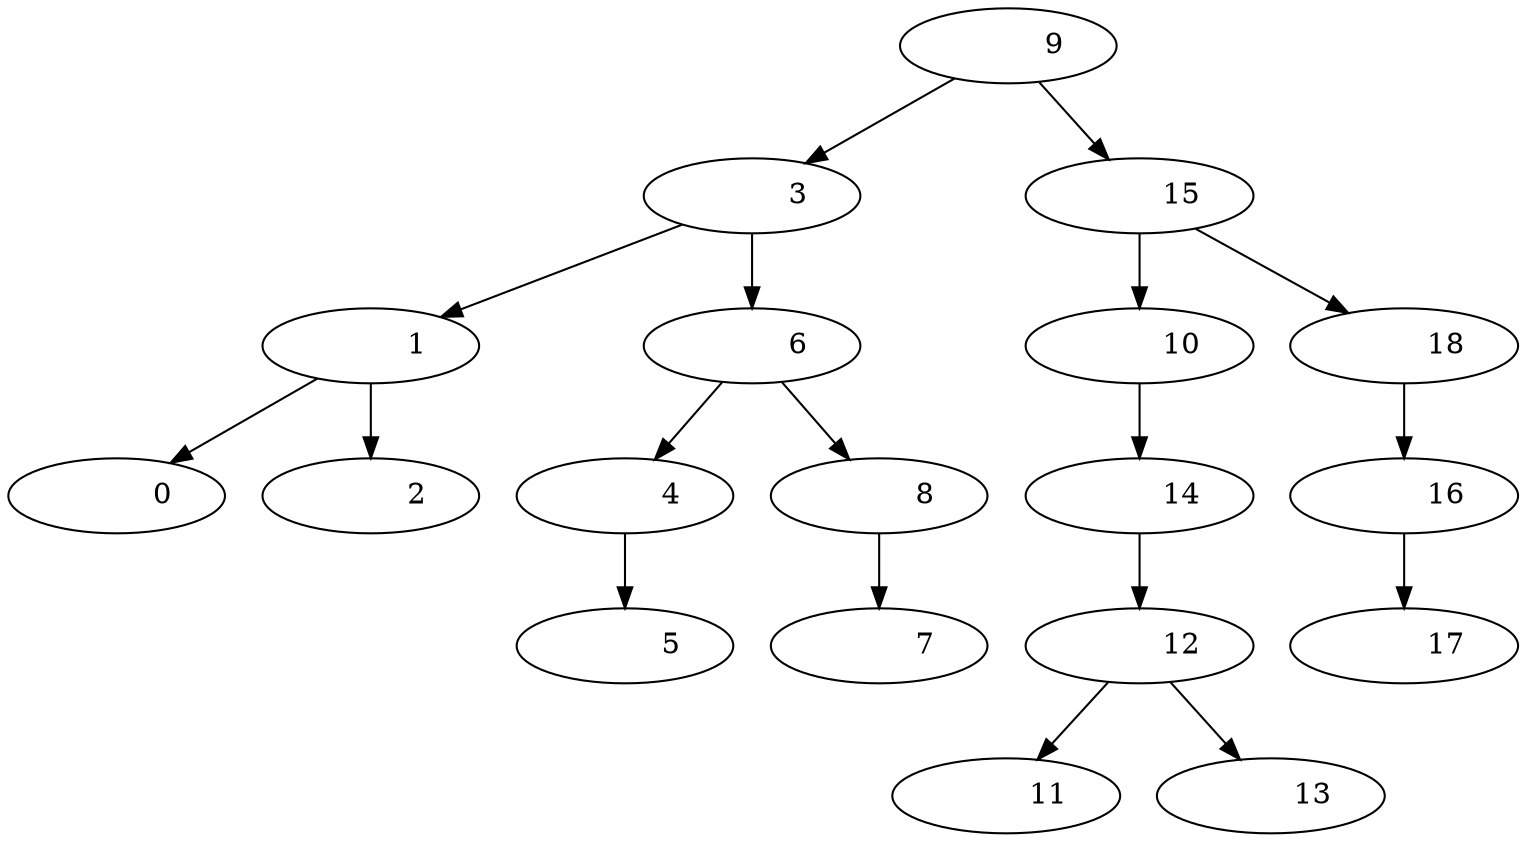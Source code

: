  digraph G {
 "Nodo7740e66e-ead9-4376-6723-fd607ff3abff"[label = "           9 "]
 "Nodo7740e66e-ead9-4376-6723-fd607ff3abff"->"Nodofd0c4789-3f22-4e57-5306-2fd9f6cb723e"
 "Nodo7740e66e-ead9-4376-6723-fd607ff3abff"->"Nodoe58ea009-3a1d-4f9f-7a1c-8eb2ff778625"
 "Nodofd0c4789-3f22-4e57-5306-2fd9f6cb723e"[label = "           3 "]
 "Nodofd0c4789-3f22-4e57-5306-2fd9f6cb723e"->"Nodof91fd289-3db0-437c-5dd5-a0d55ff76025"
 "Nodofd0c4789-3f22-4e57-5306-2fd9f6cb723e"->"Nododb103fd2-baf0-4cd9-4953-a7067df78973"
 "Nodof91fd289-3db0-437c-5dd5-a0d55ff76025"[label = "           1 "]
 "Nodof91fd289-3db0-437c-5dd5-a0d55ff76025"->"Nodo357b7e37-af2c-491e-6a98-4938fedf7041"
 "Nodof91fd289-3db0-437c-5dd5-a0d55ff76025"->"Nodod5e8a13b-b107-4a06-4721-6c623e7dcc5d"
 "Nodo357b7e37-af2c-491e-6a98-4938fedf7041"[label = "           0 "]
 "Nodod5e8a13b-b107-4a06-4721-6c623e7dcc5d"[label = "           2 "]
 "Nododb103fd2-baf0-4cd9-4953-a7067df78973"[label = "           6 "]
 "Nododb103fd2-baf0-4cd9-4953-a7067df78973"->"Nodoff034ff6-5ed6-4b6a-58c1-1c86d7fa428d"
 "Nododb103fd2-baf0-4cd9-4953-a7067df78973"->"Nodo5f7d713d-17a4-4b5d-5370-20b7f7fe9197"
 "Nodoff034ff6-5ed6-4b6a-58c1-1c86d7fa428d"[label = "           4 "]
 "Nodoff034ff6-5ed6-4b6a-58c1-1c86d7fa428d"->"Nododb0666f2-318d-4800-66d0-79cdffce2c30"
 "Nododb0666f2-318d-4800-66d0-79cdffce2c30"[label = "           5 "]
 "Nodo5f7d713d-17a4-4b5d-5370-20b7f7fe9197"[label = "           8 "]
 "Nodo5f7d713d-17a4-4b5d-5370-20b7f7fe9197"->"Nodoffb37091-c9ee-4380-7d7e-ec1e3bf3712e"
 "Nodoffb37091-c9ee-4380-7d7e-ec1e3bf3712e"[label = "           7 "]
 "Nodoe58ea009-3a1d-4f9f-7a1c-8eb2ff778625"[label = "          15 "]
 "Nodoe58ea009-3a1d-4f9f-7a1c-8eb2ff778625"->"Nodo7454c462-2206-42c8-7471-97dcd3fdd6e6"
 "Nodoe58ea009-3a1d-4f9f-7a1c-8eb2ff778625"->"Nodoc2093ba1-446c-4e24-4101-a58cfeb7f45a"
 "Nodo7454c462-2206-42c8-7471-97dcd3fdd6e6"[label = "          10 "]
 "Nodo7454c462-2206-42c8-7471-97dcd3fdd6e6"->"Nodoea392c13-0a7b-4c8e-42ba-d4c2ffffa431"
 "Nodoea392c13-0a7b-4c8e-42ba-d4c2ffffa431"[label = "          14 "]
 "Nodoea392c13-0a7b-4c8e-42ba-d4c2ffffa431"->"Nodofc829224-d392-4161-758c-1a84ef37461c"
 "Nodofc829224-d392-4161-758c-1a84ef37461c"[label = "          12 "]
 "Nodofc829224-d392-4161-758c-1a84ef37461c"->"Nodo7c5b73a4-cd24-4987-67a2-30a4ddf89b59"
 "Nodofc829224-d392-4161-758c-1a84ef37461c"->"Nodof42e5a11-7a75-401f-4d1d-f7855f9cffd4"
 "Nodo7c5b73a4-cd24-4987-67a2-30a4ddf89b59"[label = "          11 "]
 "Nodof42e5a11-7a75-401f-4d1d-f7855f9cffd4"[label = "          13 "]
 "Nodoc2093ba1-446c-4e24-4101-a58cfeb7f45a"[label = "          18 "]
 "Nodoc2093ba1-446c-4e24-4101-a58cfeb7f45a"->"Nodoe18b9dd2-0a52-44d1-7c4a-6c5fedfa16a9"
 "Nodoe18b9dd2-0a52-44d1-7c4a-6c5fedfa16a9"[label = "          16 "]
 "Nodoe18b9dd2-0a52-44d1-7c4a-6c5fedfa16a9"->"Nodod9f37607-f88b-475c-6264-6498ddfded1b"
 "Nodod9f37607-f88b-475c-6264-6498ddfded1b"[label = "          17 "]
 }
